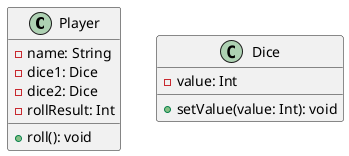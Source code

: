 @startuml
class Player {
  - name: String
  - dice1: Dice
  - dice2: Dice
  - rollResult: Int

  + roll(): void
}

class Dice {
  - value: Int

  + setValue(value: Int): void
}
@enduml